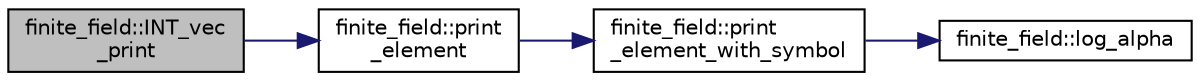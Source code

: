 digraph "finite_field::INT_vec_print"
{
  edge [fontname="Helvetica",fontsize="10",labelfontname="Helvetica",labelfontsize="10"];
  node [fontname="Helvetica",fontsize="10",shape=record];
  rankdir="LR";
  Node5927 [label="finite_field::INT_vec\l_print",height=0.2,width=0.4,color="black", fillcolor="grey75", style="filled", fontcolor="black"];
  Node5927 -> Node5928 [color="midnightblue",fontsize="10",style="solid",fontname="Helvetica"];
  Node5928 [label="finite_field::print\l_element",height=0.2,width=0.4,color="black", fillcolor="white", style="filled",URL="$df/d5a/classfinite__field.html#ab7d1f59c043d7696b8b47c92d0fedad5"];
  Node5928 -> Node5929 [color="midnightblue",fontsize="10",style="solid",fontname="Helvetica"];
  Node5929 [label="finite_field::print\l_element_with_symbol",height=0.2,width=0.4,color="black", fillcolor="white", style="filled",URL="$df/d5a/classfinite__field.html#aa0180c961aa4a0a8934cb4dc82e38a4d"];
  Node5929 -> Node5930 [color="midnightblue",fontsize="10",style="solid",fontname="Helvetica"];
  Node5930 [label="finite_field::log_alpha",height=0.2,width=0.4,color="black", fillcolor="white", style="filled",URL="$df/d5a/classfinite__field.html#a446a83ae0d281ddf44215626f0097305"];
}
